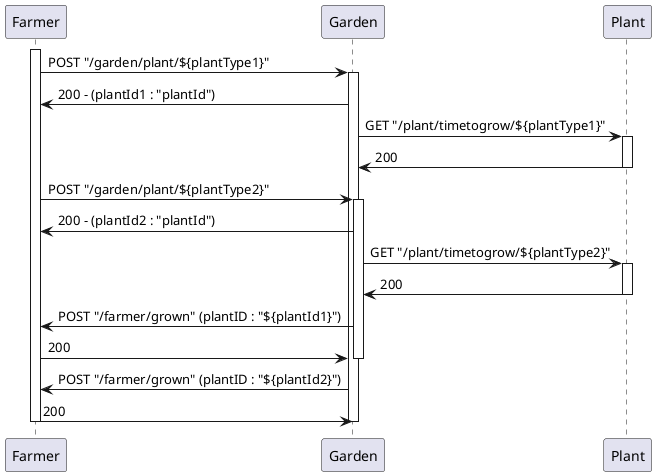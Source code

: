 @startuml

participant "Farmer" as FA
participant "Garden" as GA
participant "Plant" as PL

activate FA

FA -> GA : POST "/garden/plant/${plantType1}"
activate GA
GA -> FA : 200 - (plantId1 : "plantId")

GA -> PL : GET "/plant/timetogrow/${plantType1}"
activate PL
PL -> GA : 200
deactivate PL

FA -> GA :  POST "/garden/plant/${plantType2}"
activate GA
GA -> FA : 200 - (plantId2 : "plantId")

GA -> PL : GET "/plant/timetogrow/${plantType2}"
activate PL
PL -> GA : 200
deactivate PL


GA -> FA : POST "/farmer/grown" (plantID : "${plantId1}")
FA -> GA : 200
deactivate GA

GA -> FA : POST "/farmer/grown" (plantID : "${plantId2}")
FA -> GA : 200
deactivate GA

deactivate FA

@enduml
